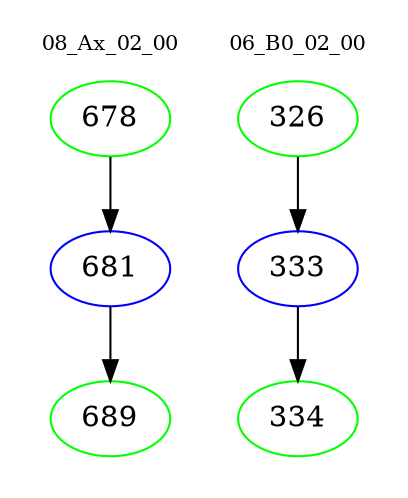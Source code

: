 digraph{
subgraph cluster_0 {
color = white
label = "08_Ax_02_00";
fontsize=10;
T0_678 [label="678", color="green"]
T0_678 -> T0_681 [color="black"]
T0_681 [label="681", color="blue"]
T0_681 -> T0_689 [color="black"]
T0_689 [label="689", color="green"]
}
subgraph cluster_1 {
color = white
label = "06_B0_02_00";
fontsize=10;
T1_326 [label="326", color="green"]
T1_326 -> T1_333 [color="black"]
T1_333 [label="333", color="blue"]
T1_333 -> T1_334 [color="black"]
T1_334 [label="334", color="green"]
}
}
